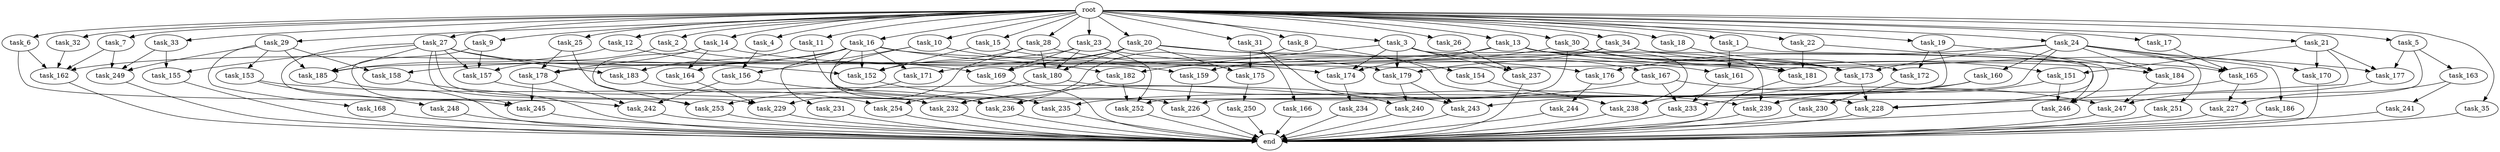 digraph G {
  task_171 [size="833223655.424000"];
  task_32 [size="1.024000"];
  task_247 [size="910533066.752000"];
  task_156 [size="996432412.672000"];
  task_27 [size="1.024000"];
  task_153 [size="137438953.472000"];
  task_4 [size="1.024000"];
  task_2 [size="1.024000"];
  task_13 [size="1.024000"];
  task_250 [size="77309411.328000"];
  task_182 [size="1554778161.152000"];
  task_186 [size="77309411.328000"];
  task_177 [size="1769526525.952000"];
  task_235 [size="1460288880.640000"];
  task_228 [size="1967095021.568000"];
  task_245 [size="1082331758.592000"];
  task_6 [size="1.024000"];
  task_9 [size="1.024000"];
  task_175 [size="996432412.672000"];
  task_165 [size="575525617.664000"];
  task_159 [size="936302870.528000"];
  task_231 [size="695784701.952000"];
  task_158 [size="833223655.424000"];
  task_234 [size="77309411.328000"];
  task_183 [size="618475290.624000"];
  task_242 [size="146028888.064000"];
  task_14 [size="1.024000"];
  task_230 [size="34359738.368000"];
  task_16 [size="1.024000"];
  task_185 [size="1073741824.000000"];
  task_249 [size="1211180777.472000"];
  task_243 [size="1700807049.216000"];
  task_161 [size="996432412.672000"];
  task_170 [size="936302870.528000"];
  task_154 [size="137438953.472000"];
  task_15 [size="1.024000"];
  task_10 [size="1.024000"];
  task_251 [size="77309411.328000"];
  task_29 [size="1.024000"];
  task_240 [size="1279900254.208000"];
  task_162 [size="541165879.296000"];
  task_252 [size="575525617.664000"];
  task_155 [size="1168231104.512000"];
  task_167 [size="858993459.200000"];
  task_237 [size="1717986918.400000"];
  task_26 [size="1.024000"];
  task_25 [size="1.024000"];
  task_31 [size="1.024000"];
  end [size="0.000000"];
  task_169 [size="764504178.688000"];
  task_20 [size="1.024000"];
  task_239 [size="1906965479.424000"];
  task_180 [size="429496729.600000"];
  task_229 [size="833223655.424000"];
  task_18 [size="1.024000"];
  task_12 [size="1.024000"];
  task_33 [size="1.024000"];
  task_238 [size="1666447310.848000"];
  task_241 [size="695784701.952000"];
  task_253 [size="944892805.120000"];
  task_173 [size="987842478.080000"];
  task_236 [size="1864015806.464000"];
  task_246 [size="1073741824.000000"];
  task_184 [size="1013612281.856000"];
  task_174 [size="1769526525.952000"];
  task_21 [size="1.024000"];
  task_168 [size="137438953.472000"];
  task_244 [size="309237645.312000"];
  task_23 [size="1.024000"];
  task_176 [size="292057776.128000"];
  root [size="0.000000"];
  task_5 [size="1.024000"];
  task_11 [size="1.024000"];
  task_179 [size="1245540515.840000"];
  task_3 [size="1.024000"];
  task_166 [size="858993459.200000"];
  task_19 [size="1.024000"];
  task_232 [size="712964571.136000"];
  task_22 [size="1.024000"];
  task_28 [size="1.024000"];
  task_7 [size="1.024000"];
  task_34 [size="1.024000"];
  task_233 [size="1151051235.328000"];
  task_254 [size="833223655.424000"];
  task_226 [size="1245540515.840000"];
  task_17 [size="1.024000"];
  task_248 [size="858993459.200000"];
  task_164 [size="1116691496.960000"];
  task_178 [size="1194000908.288000"];
  task_157 [size="1219770712.064000"];
  task_35 [size="1.024000"];
  task_1 [size="1.024000"];
  task_160 [size="77309411.328000"];
  task_181 [size="2052994367.488000"];
  task_172 [size="627065225.216000"];
  task_227 [size="1116691496.960000"];
  task_163 [size="214748364.800000"];
  task_30 [size="1.024000"];
  task_24 [size="1.024000"];
  task_152 [size="1529008357.376000"];
  task_8 [size="1.024000"];
  task_151 [size="936302870.528000"];

  task_171 -> task_253 [size="209715200.000000"];
  task_32 -> task_162 [size="209715200.000000"];
  task_247 -> end [size="1.000000"];
  task_156 -> task_242 [size="33554432.000000"];
  task_156 -> task_236 [size="33554432.000000"];
  task_27 -> task_157 [size="301989888.000000"];
  task_27 -> task_155 [size="301989888.000000"];
  task_27 -> task_253 [size="301989888.000000"];
  task_27 -> task_185 [size="301989888.000000"];
  task_27 -> task_183 [size="301989888.000000"];
  task_27 -> task_152 [size="301989888.000000"];
  task_27 -> task_245 [size="301989888.000000"];
  task_27 -> task_229 [size="301989888.000000"];
  task_153 -> task_243 [size="838860800.000000"];
  task_153 -> task_248 [size="838860800.000000"];
  task_4 -> task_156 [size="134217728.000000"];
  task_2 -> task_157 [size="209715200.000000"];
  task_2 -> task_174 [size="209715200.000000"];
  task_13 -> task_178 [size="679477248.000000"];
  task_13 -> task_238 [size="679477248.000000"];
  task_13 -> task_181 [size="679477248.000000"];
  task_13 -> task_174 [size="679477248.000000"];
  task_13 -> task_177 [size="679477248.000000"];
  task_250 -> end [size="1.000000"];
  task_182 -> task_252 [size="411041792.000000"];
  task_182 -> task_236 [size="411041792.000000"];
  task_186 -> end [size="1.000000"];
  task_177 -> task_247 [size="134217728.000000"];
  task_235 -> end [size="1.000000"];
  task_228 -> end [size="1.000000"];
  task_245 -> end [size="1.000000"];
  task_6 -> task_242 [size="33554432.000000"];
  task_6 -> task_162 [size="33554432.000000"];
  task_9 -> task_157 [size="679477248.000000"];
  task_9 -> task_245 [size="679477248.000000"];
  task_175 -> task_250 [size="75497472.000000"];
  task_165 -> task_227 [size="411041792.000000"];
  task_165 -> task_238 [size="411041792.000000"];
  task_159 -> task_226 [size="838860800.000000"];
  task_231 -> end [size="1.000000"];
  task_158 -> end [size="1.000000"];
  task_234 -> end [size="1.000000"];
  task_183 -> task_232 [size="411041792.000000"];
  task_242 -> end [size="1.000000"];
  task_14 -> task_253 [size="411041792.000000"];
  task_14 -> task_181 [size="411041792.000000"];
  task_14 -> task_178 [size="411041792.000000"];
  task_14 -> task_164 [size="411041792.000000"];
  task_230 -> end [size="1.000000"];
  task_16 -> task_231 [size="679477248.000000"];
  task_16 -> task_235 [size="679477248.000000"];
  task_16 -> task_182 [size="679477248.000000"];
  task_16 -> task_171 [size="679477248.000000"];
  task_16 -> task_158 [size="679477248.000000"];
  task_16 -> task_152 [size="679477248.000000"];
  task_16 -> task_164 [size="679477248.000000"];
  task_16 -> task_173 [size="679477248.000000"];
  task_185 -> end [size="1.000000"];
  task_249 -> end [size="1.000000"];
  task_243 -> end [size="1.000000"];
  task_161 -> task_233 [size="838860800.000000"];
  task_170 -> end [size="1.000000"];
  task_154 -> task_238 [size="536870912.000000"];
  task_15 -> task_152 [size="301989888.000000"];
  task_15 -> task_179 [size="301989888.000000"];
  task_10 -> task_156 [size="838860800.000000"];
  task_10 -> task_159 [size="838860800.000000"];
  task_10 -> task_236 [size="838860800.000000"];
  task_251 -> end [size="1.000000"];
  task_29 -> task_185 [size="134217728.000000"];
  task_29 -> task_249 [size="134217728.000000"];
  task_29 -> task_153 [size="134217728.000000"];
  task_29 -> task_168 [size="134217728.000000"];
  task_29 -> task_158 [size="134217728.000000"];
  task_240 -> end [size="1.000000"];
  task_162 -> end [size="1.000000"];
  task_252 -> end [size="1.000000"];
  task_155 -> end [size="1.000000"];
  task_167 -> task_232 [size="75497472.000000"];
  task_167 -> task_247 [size="75497472.000000"];
  task_167 -> task_233 [size="75497472.000000"];
  task_237 -> end [size="1.000000"];
  task_26 -> task_237 [size="838860800.000000"];
  task_25 -> task_232 [size="75497472.000000"];
  task_25 -> task_178 [size="75497472.000000"];
  task_31 -> task_175 [size="838860800.000000"];
  task_31 -> task_240 [size="838860800.000000"];
  task_31 -> task_166 [size="838860800.000000"];
  task_169 -> end [size="1.000000"];
  task_20 -> task_171 [size="134217728.000000"];
  task_20 -> task_161 [size="134217728.000000"];
  task_20 -> task_175 [size="134217728.000000"];
  task_20 -> task_169 [size="134217728.000000"];
  task_20 -> task_180 [size="134217728.000000"];
  task_20 -> task_228 [size="134217728.000000"];
  task_239 -> end [size="1.000000"];
  task_180 -> task_254 [size="679477248.000000"];
  task_180 -> task_239 [size="679477248.000000"];
  task_229 -> end [size="1.000000"];
  task_18 -> task_173 [size="134217728.000000"];
  task_12 -> task_169 [size="536870912.000000"];
  task_12 -> task_185 [size="536870912.000000"];
  task_33 -> task_155 [size="838860800.000000"];
  task_33 -> task_249 [size="838860800.000000"];
  task_238 -> end [size="1.000000"];
  task_241 -> end [size="1.000000"];
  task_253 -> end [size="1.000000"];
  task_173 -> task_243 [size="411041792.000000"];
  task_173 -> task_228 [size="411041792.000000"];
  task_236 -> end [size="1.000000"];
  task_246 -> end [size="1.000000"];
  task_184 -> task_247 [size="679477248.000000"];
  task_174 -> task_234 [size="75497472.000000"];
  task_21 -> task_177 [size="838860800.000000"];
  task_21 -> task_170 [size="838860800.000000"];
  task_21 -> task_151 [size="838860800.000000"];
  task_21 -> task_228 [size="838860800.000000"];
  task_168 -> end [size="1.000000"];
  task_244 -> end [size="1.000000"];
  task_23 -> task_169 [size="75497472.000000"];
  task_23 -> task_252 [size="75497472.000000"];
  task_23 -> task_180 [size="75497472.000000"];
  task_23 -> task_162 [size="75497472.000000"];
  task_23 -> task_165 [size="75497472.000000"];
  task_176 -> task_244 [size="301989888.000000"];
  root -> task_12 [size="1.000000"];
  root -> task_16 [size="1.000000"];
  root -> task_9 [size="1.000000"];
  root -> task_1 [size="1.000000"];
  root -> task_11 [size="1.000000"];
  root -> task_22 [size="1.000000"];
  root -> task_7 [size="1.000000"];
  root -> task_28 [size="1.000000"];
  root -> task_4 [size="1.000000"];
  root -> task_34 [size="1.000000"];
  root -> task_2 [size="1.000000"];
  root -> task_15 [size="1.000000"];
  root -> task_10 [size="1.000000"];
  root -> task_29 [size="1.000000"];
  root -> task_21 [size="1.000000"];
  root -> task_17 [size="1.000000"];
  root -> task_18 [size="1.000000"];
  root -> task_27 [size="1.000000"];
  root -> task_20 [size="1.000000"];
  root -> task_23 [size="1.000000"];
  root -> task_6 [size="1.000000"];
  root -> task_32 [size="1.000000"];
  root -> task_5 [size="1.000000"];
  root -> task_26 [size="1.000000"];
  root -> task_25 [size="1.000000"];
  root -> task_8 [size="1.000000"];
  root -> task_35 [size="1.000000"];
  root -> task_13 [size="1.000000"];
  root -> task_30 [size="1.000000"];
  root -> task_19 [size="1.000000"];
  root -> task_33 [size="1.000000"];
  root -> task_24 [size="1.000000"];
  root -> task_3 [size="1.000000"];
  root -> task_31 [size="1.000000"];
  root -> task_14 [size="1.000000"];
  task_5 -> task_163 [size="209715200.000000"];
  task_5 -> task_177 [size="209715200.000000"];
  task_5 -> task_239 [size="209715200.000000"];
  task_11 -> task_183 [size="301989888.000000"];
  task_11 -> task_226 [size="301989888.000000"];
  task_179 -> task_240 [size="411041792.000000"];
  task_179 -> task_243 [size="411041792.000000"];
  task_3 -> task_167 [size="838860800.000000"];
  task_3 -> task_182 [size="838860800.000000"];
  task_3 -> task_179 [size="838860800.000000"];
  task_3 -> task_237 [size="838860800.000000"];
  task_3 -> task_174 [size="838860800.000000"];
  task_3 -> task_239 [size="838860800.000000"];
  task_166 -> end [size="1.000000"];
  task_19 -> task_228 [size="536870912.000000"];
  task_19 -> task_172 [size="536870912.000000"];
  task_19 -> task_236 [size="536870912.000000"];
  task_232 -> end [size="1.000000"];
  task_22 -> task_184 [size="838860800.000000"];
  task_22 -> task_181 [size="838860800.000000"];
  task_28 -> task_152 [size="209715200.000000"];
  task_28 -> task_176 [size="209715200.000000"];
  task_28 -> task_180 [size="209715200.000000"];
  task_28 -> task_229 [size="209715200.000000"];
  task_7 -> task_249 [size="209715200.000000"];
  task_7 -> task_162 [size="209715200.000000"];
  task_34 -> task_246 [size="75497472.000000"];
  task_34 -> task_185 [size="75497472.000000"];
  task_34 -> task_184 [size="75497472.000000"];
  task_34 -> task_179 [size="75497472.000000"];
  task_233 -> end [size="1.000000"];
  task_254 -> end [size="1.000000"];
  task_226 -> end [size="1.000000"];
  task_17 -> task_165 [size="411041792.000000"];
  task_248 -> end [size="1.000000"];
  task_164 -> task_229 [size="301989888.000000"];
  task_178 -> task_242 [size="75497472.000000"];
  task_178 -> task_245 [size="75497472.000000"];
  task_157 -> task_254 [size="134217728.000000"];
  task_35 -> end [size="1.000000"];
  task_1 -> task_161 [size="838860800.000000"];
  task_1 -> task_246 [size="838860800.000000"];
  task_160 -> task_233 [size="209715200.000000"];
  task_160 -> task_235 [size="209715200.000000"];
  task_181 -> end [size="1.000000"];
  task_172 -> task_230 [size="33554432.000000"];
  task_227 -> end [size="1.000000"];
  task_163 -> task_227 [size="679477248.000000"];
  task_163 -> task_241 [size="679477248.000000"];
  task_30 -> task_252 [size="75497472.000000"];
  task_30 -> task_151 [size="75497472.000000"];
  task_30 -> task_159 [size="75497472.000000"];
  task_30 -> task_172 [size="75497472.000000"];
  task_30 -> task_173 [size="75497472.000000"];
  task_30 -> task_181 [size="75497472.000000"];
  task_24 -> task_186 [size="75497472.000000"];
  task_24 -> task_184 [size="75497472.000000"];
  task_24 -> task_173 [size="75497472.000000"];
  task_24 -> task_226 [size="75497472.000000"];
  task_24 -> task_176 [size="75497472.000000"];
  task_24 -> task_160 [size="75497472.000000"];
  task_24 -> task_165 [size="75497472.000000"];
  task_24 -> task_251 [size="75497472.000000"];
  task_24 -> task_170 [size="75497472.000000"];
  task_152 -> task_235 [size="536870912.000000"];
  task_8 -> task_232 [size="134217728.000000"];
  task_8 -> task_154 [size="134217728.000000"];
  task_151 -> task_246 [size="134217728.000000"];
  task_151 -> task_239 [size="134217728.000000"];
}
